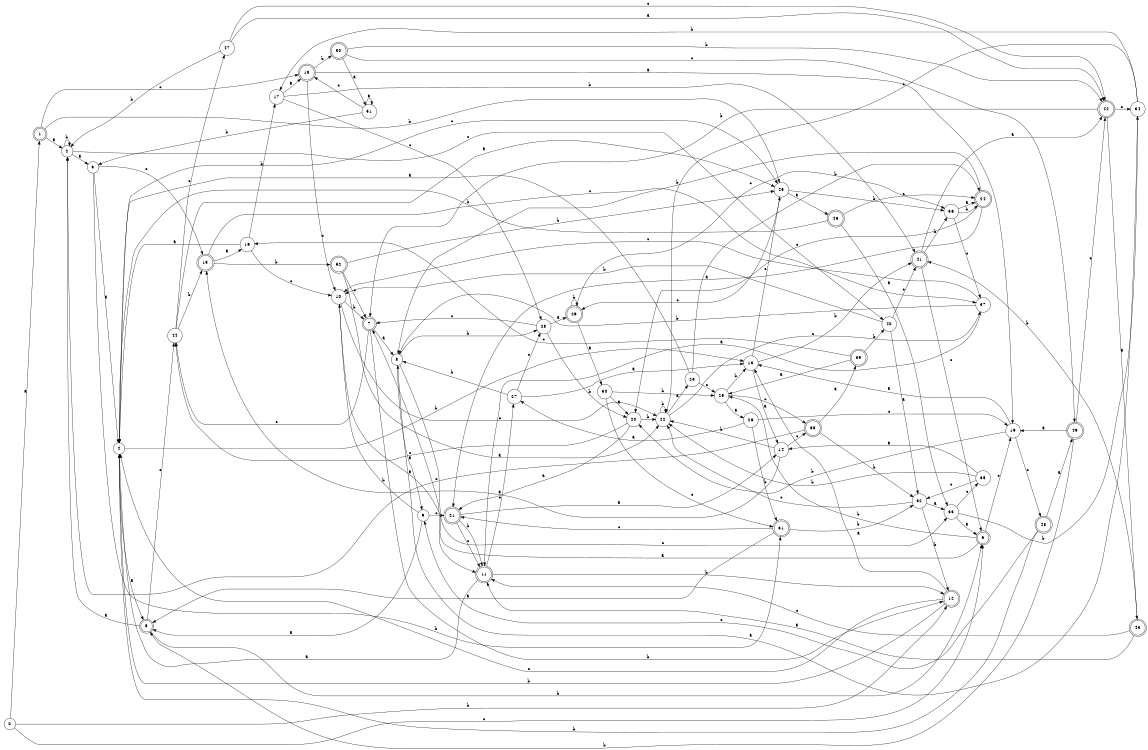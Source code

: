 digraph n43_8 {
__start0 [label="" shape="none"];

rankdir=LR;
size="8,5";

s0 [style="filled", color="black", fillcolor="white" shape="circle", label="0"];
s1 [style="rounded,filled", color="black", fillcolor="white" shape="doublecircle", label="1"];
s2 [style="filled", color="black", fillcolor="white" shape="circle", label="2"];
s3 [style="filled", color="black", fillcolor="white" shape="circle", label="3"];
s4 [style="filled", color="black", fillcolor="white" shape="circle", label="4"];
s5 [style="rounded,filled", color="black", fillcolor="white" shape="doublecircle", label="5"];
s6 [style="rounded,filled", color="black", fillcolor="white" shape="doublecircle", label="6"];
s7 [style="rounded,filled", color="black", fillcolor="white" shape="doublecircle", label="7"];
s8 [style="filled", color="black", fillcolor="white" shape="circle", label="8"];
s9 [style="filled", color="black", fillcolor="white" shape="circle", label="9"];
s10 [style="filled", color="black", fillcolor="white" shape="circle", label="10"];
s11 [style="rounded,filled", color="black", fillcolor="white" shape="doublecircle", label="11"];
s12 [style="rounded,filled", color="black", fillcolor="white" shape="doublecircle", label="12"];
s13 [style="filled", color="black", fillcolor="white" shape="circle", label="13"];
s14 [style="filled", color="black", fillcolor="white" shape="circle", label="14"];
s15 [style="rounded,filled", color="black", fillcolor="white" shape="doublecircle", label="15"];
s16 [style="filled", color="black", fillcolor="white" shape="circle", label="16"];
s17 [style="filled", color="black", fillcolor="white" shape="circle", label="17"];
s18 [style="rounded,filled", color="black", fillcolor="white" shape="doublecircle", label="18"];
s19 [style="filled", color="black", fillcolor="white" shape="circle", label="19"];
s20 [style="filled", color="black", fillcolor="white" shape="circle", label="20"];
s21 [style="rounded,filled", color="black", fillcolor="white" shape="doublecircle", label="21"];
s22 [style="filled", color="black", fillcolor="white" shape="circle", label="22"];
s23 [style="filled", color="black", fillcolor="white" shape="circle", label="23"];
s24 [style="rounded,filled", color="black", fillcolor="white" shape="doublecircle", label="24"];
s25 [style="filled", color="black", fillcolor="white" shape="circle", label="25"];
s26 [style="filled", color="black", fillcolor="white" shape="circle", label="26"];
s27 [style="filled", color="black", fillcolor="white" shape="circle", label="27"];
s28 [style="filled", color="black", fillcolor="white" shape="circle", label="28"];
s29 [style="rounded,filled", color="black", fillcolor="white" shape="doublecircle", label="29"];
s30 [style="filled", color="black", fillcolor="white" shape="circle", label="30"];
s31 [style="rounded,filled", color="black", fillcolor="white" shape="doublecircle", label="31"];
s32 [style="filled", color="black", fillcolor="white" shape="circle", label="32"];
s33 [style="filled", color="black", fillcolor="white" shape="circle", label="33"];
s34 [style="filled", color="black", fillcolor="white" shape="circle", label="34"];
s35 [style="filled", color="black", fillcolor="white" shape="circle", label="35"];
s36 [style="filled", color="black", fillcolor="white" shape="circle", label="36"];
s37 [style="filled", color="black", fillcolor="white" shape="circle", label="37"];
s38 [style="rounded,filled", color="black", fillcolor="white" shape="doublecircle", label="38"];
s39 [style="rounded,filled", color="black", fillcolor="white" shape="doublecircle", label="39"];
s40 [style="filled", color="black", fillcolor="white" shape="circle", label="40"];
s41 [style="rounded,filled", color="black", fillcolor="white" shape="doublecircle", label="41"];
s42 [style="rounded,filled", color="black", fillcolor="white" shape="doublecircle", label="42"];
s43 [style="rounded,filled", color="black", fillcolor="white" shape="doublecircle", label="43"];
s44 [style="filled", color="black", fillcolor="white" shape="circle", label="44"];
s45 [style="filled", color="black", fillcolor="white" shape="circle", label="45"];
s46 [style="rounded,filled", color="black", fillcolor="white" shape="doublecircle", label="46"];
s47 [style="filled", color="black", fillcolor="white" shape="circle", label="47"];
s48 [style="rounded,filled", color="black", fillcolor="white" shape="doublecircle", label="48"];
s49 [style="rounded,filled", color="black", fillcolor="white" shape="doublecircle", label="49"];
s50 [style="rounded,filled", color="black", fillcolor="white" shape="doublecircle", label="50"];
s51 [style="filled", color="black", fillcolor="white" shape="circle", label="51"];
s52 [style="rounded,filled", color="black", fillcolor="white" shape="doublecircle", label="52"];
s0 -> s1 [label="a"];
s0 -> s12 [label="b"];
s0 -> s6 [label="c"];
s1 -> s2 [label="a"];
s1 -> s45 [label="b"];
s1 -> s18 [label="c"];
s2 -> s3 [label="a"];
s2 -> s2 [label="b"];
s2 -> s40 [label="c"];
s3 -> s4 [label="a"];
s3 -> s31 [label="b"];
s3 -> s15 [label="c"];
s4 -> s5 [label="a"];
s4 -> s13 [label="b"];
s4 -> s45 [label="c"];
s5 -> s2 [label="a"];
s5 -> s6 [label="b"];
s5 -> s44 [label="c"];
s6 -> s7 [label="a"];
s6 -> s25 [label="b"];
s6 -> s19 [label="c"];
s7 -> s8 [label="a"];
s7 -> s12 [label="b"];
s7 -> s44 [label="c"];
s8 -> s9 [label="a"];
s8 -> s28 [label="b"];
s8 -> s33 [label="c"];
s9 -> s5 [label="a"];
s9 -> s10 [label="b"];
s9 -> s21 [label="c"];
s10 -> s11 [label="a"];
s10 -> s7 [label="b"];
s10 -> s22 [label="c"];
s11 -> s4 [label="a"];
s11 -> s12 [label="b"];
s11 -> s27 [label="c"];
s12 -> s13 [label="a"];
s12 -> s4 [label="b"];
s12 -> s4 [label="c"];
s13 -> s14 [label="a"];
s13 -> s41 [label="b"];
s13 -> s45 [label="c"];
s14 -> s15 [label="a"];
s14 -> s22 [label="b"];
s14 -> s38 [label="c"];
s15 -> s16 [label="a"];
s15 -> s52 [label="b"];
s15 -> s37 [label="c"];
s16 -> s4 [label="a"];
s16 -> s17 [label="b"];
s16 -> s10 [label="c"];
s17 -> s18 [label="a"];
s17 -> s41 [label="b"];
s17 -> s28 [label="c"];
s18 -> s19 [label="a"];
s18 -> s50 [label="b"];
s18 -> s10 [label="c"];
s19 -> s13 [label="a"];
s19 -> s20 [label="b"];
s19 -> s48 [label="c"];
s20 -> s21 [label="a"];
s20 -> s22 [label="b"];
s20 -> s44 [label="c"];
s21 -> s14 [label="a"];
s21 -> s11 [label="b"];
s21 -> s11 [label="c"];
s22 -> s23 [label="a"];
s22 -> s22 [label="b"];
s22 -> s37 [label="c"];
s23 -> s4 [label="a"];
s23 -> s24 [label="b"];
s23 -> s25 [label="c"];
s24 -> s21 [label="a"];
s24 -> s8 [label="b"];
s24 -> s20 [label="c"];
s25 -> s26 [label="a"];
s25 -> s13 [label="b"];
s25 -> s38 [label="c"];
s26 -> s27 [label="a"];
s26 -> s31 [label="b"];
s26 -> s19 [label="c"];
s27 -> s13 [label="a"];
s27 -> s8 [label="b"];
s27 -> s28 [label="c"];
s28 -> s29 [label="a"];
s28 -> s20 [label="b"];
s28 -> s7 [label="c"];
s29 -> s30 [label="a"];
s29 -> s29 [label="b"];
s29 -> s36 [label="c"];
s30 -> s20 [label="a"];
s30 -> s25 [label="b"];
s30 -> s31 [label="c"];
s31 -> s5 [label="a"];
s31 -> s32 [label="b"];
s31 -> s21 [label="c"];
s32 -> s33 [label="a"];
s32 -> s12 [label="b"];
s32 -> s22 [label="c"];
s33 -> s6 [label="a"];
s33 -> s34 [label="b"];
s33 -> s35 [label="c"];
s34 -> s8 [label="a"];
s34 -> s17 [label="b"];
s34 -> s22 [label="c"];
s35 -> s14 [label="a"];
s35 -> s22 [label="b"];
s35 -> s32 [label="c"];
s36 -> s24 [label="a"];
s36 -> s24 [label="b"];
s36 -> s37 [label="c"];
s37 -> s11 [label="a"];
s37 -> s8 [label="b"];
s37 -> s10 [label="c"];
s38 -> s39 [label="a"];
s38 -> s32 [label="b"];
s38 -> s2 [label="c"];
s39 -> s25 [label="a"];
s39 -> s40 [label="b"];
s39 -> s16 [label="c"];
s40 -> s32 [label="a"];
s40 -> s10 [label="b"];
s40 -> s41 [label="c"];
s41 -> s42 [label="a"];
s41 -> s36 [label="b"];
s41 -> s6 [label="c"];
s42 -> s43 [label="a"];
s42 -> s7 [label="b"];
s42 -> s34 [label="c"];
s43 -> s11 [label="a"];
s43 -> s41 [label="b"];
s43 -> s11 [label="c"];
s44 -> s45 [label="a"];
s44 -> s15 [label="b"];
s44 -> s47 [label="c"];
s45 -> s46 [label="a"];
s45 -> s36 [label="b"];
s45 -> s29 [label="c"];
s46 -> s33 [label="a"];
s46 -> s4 [label="b"];
s46 -> s24 [label="c"];
s47 -> s42 [label="a"];
s47 -> s2 [label="b"];
s47 -> s42 [label="c"];
s48 -> s49 [label="a"];
s48 -> s4 [label="b"];
s48 -> s9 [label="c"];
s49 -> s19 [label="a"];
s49 -> s5 [label="b"];
s49 -> s42 [label="c"];
s50 -> s51 [label="a"];
s50 -> s42 [label="b"];
s50 -> s49 [label="c"];
s51 -> s51 [label="a"];
s51 -> s3 [label="b"];
s51 -> s18 [label="c"];
s52 -> s22 [label="a"];
s52 -> s45 [label="b"];
s52 -> s7 [label="c"];

}